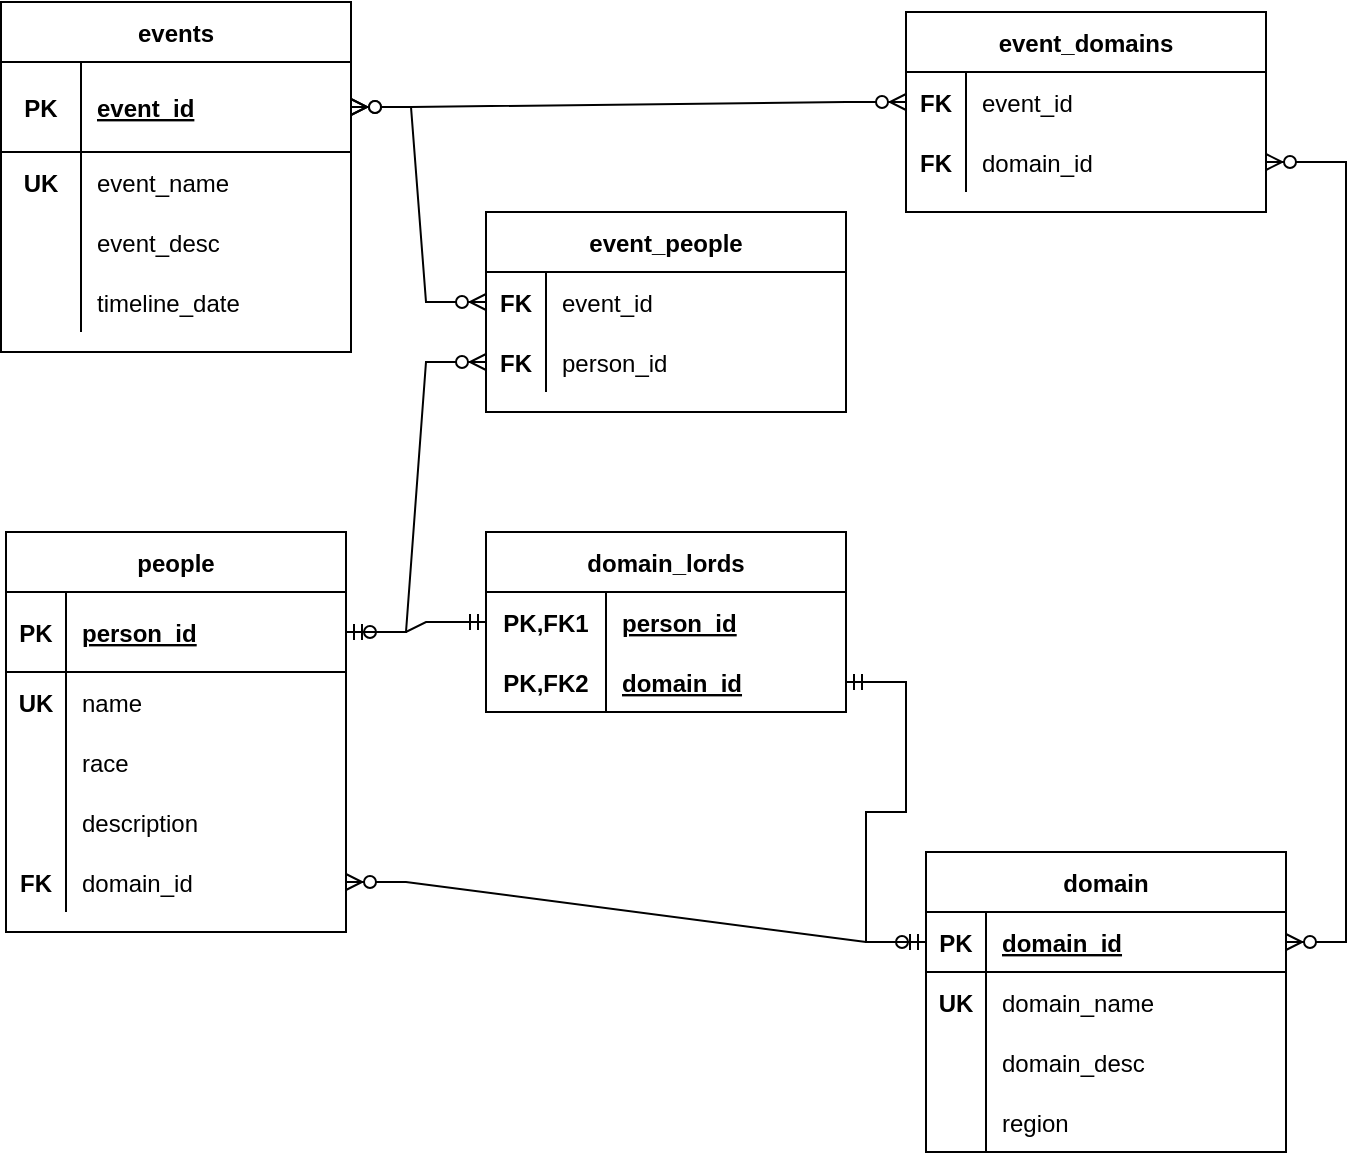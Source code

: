 <mxfile version="18.2.1" type="device"><diagram id="R2lEEEUBdFMjLlhIrx00" name="Page-1"><mxGraphModel dx="1422" dy="697" grid="1" gridSize="10" guides="1" tooltips="1" connect="1" arrows="1" fold="1" page="1" pageScale="1" pageWidth="850" pageHeight="1100" math="0" shadow="0" extFonts="Permanent Marker^https://fonts.googleapis.com/css?family=Permanent+Marker"><root><mxCell id="0"/><mxCell id="1" parent="0"/><mxCell id="cNF_RgxXxC6bCU8enk7l-1" value="people" style="shape=table;startSize=30;container=1;collapsible=1;childLayout=tableLayout;fixedRows=1;rowLines=0;fontStyle=1;align=center;resizeLast=1;" parent="1" vertex="1"><mxGeometry x="130" y="320" width="170" height="200" as="geometry"/></mxCell><mxCell id="cNF_RgxXxC6bCU8enk7l-2" value="" style="shape=tableRow;horizontal=0;startSize=0;swimlaneHead=0;swimlaneBody=0;fillColor=none;collapsible=0;dropTarget=0;points=[[0,0.5],[1,0.5]];portConstraint=eastwest;top=0;left=0;right=0;bottom=1;" parent="cNF_RgxXxC6bCU8enk7l-1" vertex="1"><mxGeometry y="30" width="170" height="40" as="geometry"/></mxCell><mxCell id="cNF_RgxXxC6bCU8enk7l-3" value="PK" style="shape=partialRectangle;connectable=0;fillColor=none;top=0;left=0;bottom=0;right=0;fontStyle=1;overflow=hidden;" parent="cNF_RgxXxC6bCU8enk7l-2" vertex="1"><mxGeometry width="30" height="40" as="geometry"><mxRectangle width="30" height="40" as="alternateBounds"/></mxGeometry></mxCell><mxCell id="cNF_RgxXxC6bCU8enk7l-4" value="person_id" style="shape=partialRectangle;connectable=0;fillColor=none;top=0;left=0;bottom=0;right=0;align=left;spacingLeft=6;fontStyle=5;overflow=hidden;" parent="cNF_RgxXxC6bCU8enk7l-2" vertex="1"><mxGeometry x="30" width="140" height="40" as="geometry"><mxRectangle width="140" height="40" as="alternateBounds"/></mxGeometry></mxCell><mxCell id="cNF_RgxXxC6bCU8enk7l-5" value="" style="shape=tableRow;horizontal=0;startSize=0;swimlaneHead=0;swimlaneBody=0;fillColor=none;collapsible=0;dropTarget=0;points=[[0,0.5],[1,0.5]];portConstraint=eastwest;top=0;left=0;right=0;bottom=0;" parent="cNF_RgxXxC6bCU8enk7l-1" vertex="1"><mxGeometry y="70" width="170" height="30" as="geometry"/></mxCell><mxCell id="cNF_RgxXxC6bCU8enk7l-6" value="UK" style="shape=partialRectangle;connectable=0;fillColor=none;top=0;left=0;bottom=0;right=0;editable=1;overflow=hidden;fontStyle=1" parent="cNF_RgxXxC6bCU8enk7l-5" vertex="1"><mxGeometry width="30" height="30" as="geometry"><mxRectangle width="30" height="30" as="alternateBounds"/></mxGeometry></mxCell><mxCell id="cNF_RgxXxC6bCU8enk7l-7" value="name   " style="shape=partialRectangle;connectable=0;fillColor=none;top=0;left=0;bottom=0;right=0;align=left;spacingLeft=6;overflow=hidden;" parent="cNF_RgxXxC6bCU8enk7l-5" vertex="1"><mxGeometry x="30" width="140" height="30" as="geometry"><mxRectangle width="140" height="30" as="alternateBounds"/></mxGeometry></mxCell><mxCell id="cNF_RgxXxC6bCU8enk7l-8" value="" style="shape=tableRow;horizontal=0;startSize=0;swimlaneHead=0;swimlaneBody=0;fillColor=none;collapsible=0;dropTarget=0;points=[[0,0.5],[1,0.5]];portConstraint=eastwest;top=0;left=0;right=0;bottom=0;" parent="cNF_RgxXxC6bCU8enk7l-1" vertex="1"><mxGeometry y="100" width="170" height="30" as="geometry"/></mxCell><mxCell id="cNF_RgxXxC6bCU8enk7l-9" value="" style="shape=partialRectangle;connectable=0;fillColor=none;top=0;left=0;bottom=0;right=0;editable=1;overflow=hidden;" parent="cNF_RgxXxC6bCU8enk7l-8" vertex="1"><mxGeometry width="30" height="30" as="geometry"><mxRectangle width="30" height="30" as="alternateBounds"/></mxGeometry></mxCell><mxCell id="cNF_RgxXxC6bCU8enk7l-10" value="race" style="shape=partialRectangle;connectable=0;fillColor=none;top=0;left=0;bottom=0;right=0;align=left;spacingLeft=6;overflow=hidden;" parent="cNF_RgxXxC6bCU8enk7l-8" vertex="1"><mxGeometry x="30" width="140" height="30" as="geometry"><mxRectangle width="140" height="30" as="alternateBounds"/></mxGeometry></mxCell><mxCell id="cNF_RgxXxC6bCU8enk7l-11" value="" style="shape=tableRow;horizontal=0;startSize=0;swimlaneHead=0;swimlaneBody=0;fillColor=none;collapsible=0;dropTarget=0;points=[[0,0.5],[1,0.5]];portConstraint=eastwest;top=0;left=0;right=0;bottom=0;" parent="cNF_RgxXxC6bCU8enk7l-1" vertex="1"><mxGeometry y="130" width="170" height="30" as="geometry"/></mxCell><mxCell id="cNF_RgxXxC6bCU8enk7l-12" value="" style="shape=partialRectangle;connectable=0;fillColor=none;top=0;left=0;bottom=0;right=0;editable=1;overflow=hidden;" parent="cNF_RgxXxC6bCU8enk7l-11" vertex="1"><mxGeometry width="30" height="30" as="geometry"><mxRectangle width="30" height="30" as="alternateBounds"/></mxGeometry></mxCell><mxCell id="cNF_RgxXxC6bCU8enk7l-13" value="description" style="shape=partialRectangle;connectable=0;fillColor=none;top=0;left=0;bottom=0;right=0;align=left;spacingLeft=6;overflow=hidden;" parent="cNF_RgxXxC6bCU8enk7l-11" vertex="1"><mxGeometry x="30" width="140" height="30" as="geometry"><mxRectangle width="140" height="30" as="alternateBounds"/></mxGeometry></mxCell><mxCell id="cNF_RgxXxC6bCU8enk7l-71" value="" style="shape=tableRow;horizontal=0;startSize=0;swimlaneHead=0;swimlaneBody=0;fillColor=none;collapsible=0;dropTarget=0;points=[[0,0.5],[1,0.5]];portConstraint=eastwest;top=0;left=0;right=0;bottom=0;" parent="cNF_RgxXxC6bCU8enk7l-1" vertex="1"><mxGeometry y="160" width="170" height="30" as="geometry"/></mxCell><mxCell id="cNF_RgxXxC6bCU8enk7l-72" value="FK" style="shape=partialRectangle;connectable=0;fillColor=none;top=0;left=0;bottom=0;right=0;editable=1;overflow=hidden;fontStyle=1" parent="cNF_RgxXxC6bCU8enk7l-71" vertex="1"><mxGeometry width="30" height="30" as="geometry"><mxRectangle width="30" height="30" as="alternateBounds"/></mxGeometry></mxCell><mxCell id="cNF_RgxXxC6bCU8enk7l-73" value="domain_id" style="shape=partialRectangle;connectable=0;fillColor=none;top=0;left=0;bottom=0;right=0;align=left;spacingLeft=6;overflow=hidden;" parent="cNF_RgxXxC6bCU8enk7l-71" vertex="1"><mxGeometry x="30" width="140" height="30" as="geometry"><mxRectangle width="140" height="30" as="alternateBounds"/></mxGeometry></mxCell><mxCell id="cNF_RgxXxC6bCU8enk7l-14" value="events" style="shape=table;startSize=30;container=1;collapsible=1;childLayout=tableLayout;fixedRows=1;rowLines=0;fontStyle=1;align=center;resizeLast=1;" parent="1" vertex="1"><mxGeometry x="127.5" y="55" width="175" height="175" as="geometry"/></mxCell><mxCell id="cNF_RgxXxC6bCU8enk7l-15" value="" style="shape=tableRow;horizontal=0;startSize=0;swimlaneHead=0;swimlaneBody=0;fillColor=none;collapsible=0;dropTarget=0;points=[[0,0.5],[1,0.5]];portConstraint=eastwest;top=0;left=0;right=0;bottom=1;" parent="cNF_RgxXxC6bCU8enk7l-14" vertex="1"><mxGeometry y="30" width="175" height="45" as="geometry"/></mxCell><mxCell id="cNF_RgxXxC6bCU8enk7l-16" value="PK" style="shape=partialRectangle;connectable=0;fillColor=none;top=0;left=0;bottom=0;right=0;fontStyle=1;overflow=hidden;" parent="cNF_RgxXxC6bCU8enk7l-15" vertex="1"><mxGeometry width="40" height="45" as="geometry"><mxRectangle width="40" height="45" as="alternateBounds"/></mxGeometry></mxCell><mxCell id="cNF_RgxXxC6bCU8enk7l-17" value="event_id" style="shape=partialRectangle;connectable=0;fillColor=none;top=0;left=0;bottom=0;right=0;align=left;spacingLeft=6;fontStyle=5;overflow=hidden;" parent="cNF_RgxXxC6bCU8enk7l-15" vertex="1"><mxGeometry x="40" width="135" height="45" as="geometry"><mxRectangle width="135" height="45" as="alternateBounds"/></mxGeometry></mxCell><mxCell id="idzukpDzTqYG7OSqMiJy-7" value="" style="shape=tableRow;horizontal=0;startSize=0;swimlaneHead=0;swimlaneBody=0;fillColor=none;collapsible=0;dropTarget=0;points=[[0,0.5],[1,0.5]];portConstraint=eastwest;top=0;left=0;right=0;bottom=0;" parent="cNF_RgxXxC6bCU8enk7l-14" vertex="1"><mxGeometry y="75" width="175" height="30" as="geometry"/></mxCell><mxCell id="idzukpDzTqYG7OSqMiJy-8" value="UK" style="shape=partialRectangle;connectable=0;fillColor=none;top=0;left=0;bottom=0;right=0;editable=1;overflow=hidden;fontStyle=1" parent="idzukpDzTqYG7OSqMiJy-7" vertex="1"><mxGeometry width="40" height="30" as="geometry"><mxRectangle width="40" height="30" as="alternateBounds"/></mxGeometry></mxCell><mxCell id="idzukpDzTqYG7OSqMiJy-9" value="event_name" style="shape=partialRectangle;connectable=0;fillColor=none;top=0;left=0;bottom=0;right=0;align=left;spacingLeft=6;overflow=hidden;" parent="idzukpDzTqYG7OSqMiJy-7" vertex="1"><mxGeometry x="40" width="135" height="30" as="geometry"><mxRectangle width="135" height="30" as="alternateBounds"/></mxGeometry></mxCell><mxCell id="cNF_RgxXxC6bCU8enk7l-18" value="" style="shape=tableRow;horizontal=0;startSize=0;swimlaneHead=0;swimlaneBody=0;fillColor=none;collapsible=0;dropTarget=0;points=[[0,0.5],[1,0.5]];portConstraint=eastwest;top=0;left=0;right=0;bottom=0;" parent="cNF_RgxXxC6bCU8enk7l-14" vertex="1"><mxGeometry y="105" width="175" height="30" as="geometry"/></mxCell><mxCell id="cNF_RgxXxC6bCU8enk7l-19" value="" style="shape=partialRectangle;connectable=0;fillColor=none;top=0;left=0;bottom=0;right=0;editable=1;overflow=hidden;" parent="cNF_RgxXxC6bCU8enk7l-18" vertex="1"><mxGeometry width="40" height="30" as="geometry"><mxRectangle width="40" height="30" as="alternateBounds"/></mxGeometry></mxCell><mxCell id="cNF_RgxXxC6bCU8enk7l-20" value="event_desc" style="shape=partialRectangle;connectable=0;fillColor=none;top=0;left=0;bottom=0;right=0;align=left;spacingLeft=6;overflow=hidden;" parent="cNF_RgxXxC6bCU8enk7l-18" vertex="1"><mxGeometry x="40" width="135" height="30" as="geometry"><mxRectangle width="135" height="30" as="alternateBounds"/></mxGeometry></mxCell><mxCell id="cNF_RgxXxC6bCU8enk7l-21" value="" style="shape=tableRow;horizontal=0;startSize=0;swimlaneHead=0;swimlaneBody=0;fillColor=none;collapsible=0;dropTarget=0;points=[[0,0.5],[1,0.5]];portConstraint=eastwest;top=0;left=0;right=0;bottom=0;" parent="cNF_RgxXxC6bCU8enk7l-14" vertex="1"><mxGeometry y="135" width="175" height="30" as="geometry"/></mxCell><mxCell id="cNF_RgxXxC6bCU8enk7l-22" value="" style="shape=partialRectangle;connectable=0;fillColor=none;top=0;left=0;bottom=0;right=0;editable=1;overflow=hidden;" parent="cNF_RgxXxC6bCU8enk7l-21" vertex="1"><mxGeometry width="40" height="30" as="geometry"><mxRectangle width="40" height="30" as="alternateBounds"/></mxGeometry></mxCell><mxCell id="cNF_RgxXxC6bCU8enk7l-23" value="timeline_date" style="shape=partialRectangle;connectable=0;fillColor=none;top=0;left=0;bottom=0;right=0;align=left;spacingLeft=6;overflow=hidden;" parent="cNF_RgxXxC6bCU8enk7l-21" vertex="1"><mxGeometry x="40" width="135" height="30" as="geometry"><mxRectangle width="135" height="30" as="alternateBounds"/></mxGeometry></mxCell><mxCell id="cNF_RgxXxC6bCU8enk7l-27" value="domain" style="shape=table;startSize=30;container=1;collapsible=1;childLayout=tableLayout;fixedRows=1;rowLines=0;fontStyle=1;align=center;resizeLast=1;" parent="1" vertex="1"><mxGeometry x="590" y="480" width="180" height="150" as="geometry"/></mxCell><mxCell id="cNF_RgxXxC6bCU8enk7l-28" value="" style="shape=tableRow;horizontal=0;startSize=0;swimlaneHead=0;swimlaneBody=0;fillColor=none;collapsible=0;dropTarget=0;points=[[0,0.5],[1,0.5]];portConstraint=eastwest;top=0;left=0;right=0;bottom=1;" parent="cNF_RgxXxC6bCU8enk7l-27" vertex="1"><mxGeometry y="30" width="180" height="30" as="geometry"/></mxCell><mxCell id="cNF_RgxXxC6bCU8enk7l-29" value="PK" style="shape=partialRectangle;connectable=0;fillColor=none;top=0;left=0;bottom=0;right=0;fontStyle=1;overflow=hidden;" parent="cNF_RgxXxC6bCU8enk7l-28" vertex="1"><mxGeometry width="30" height="30" as="geometry"><mxRectangle width="30" height="30" as="alternateBounds"/></mxGeometry></mxCell><mxCell id="cNF_RgxXxC6bCU8enk7l-30" value="domain_id" style="shape=partialRectangle;connectable=0;fillColor=none;top=0;left=0;bottom=0;right=0;align=left;spacingLeft=6;fontStyle=5;overflow=hidden;" parent="cNF_RgxXxC6bCU8enk7l-28" vertex="1"><mxGeometry x="30" width="150" height="30" as="geometry"><mxRectangle width="150" height="30" as="alternateBounds"/></mxGeometry></mxCell><mxCell id="cNF_RgxXxC6bCU8enk7l-31" value="" style="shape=tableRow;horizontal=0;startSize=0;swimlaneHead=0;swimlaneBody=0;fillColor=none;collapsible=0;dropTarget=0;points=[[0,0.5],[1,0.5]];portConstraint=eastwest;top=0;left=0;right=0;bottom=0;" parent="cNF_RgxXxC6bCU8enk7l-27" vertex="1"><mxGeometry y="60" width="180" height="30" as="geometry"/></mxCell><mxCell id="cNF_RgxXxC6bCU8enk7l-32" value="UK" style="shape=partialRectangle;connectable=0;fillColor=none;top=0;left=0;bottom=0;right=0;editable=1;overflow=hidden;fontStyle=1" parent="cNF_RgxXxC6bCU8enk7l-31" vertex="1"><mxGeometry width="30" height="30" as="geometry"><mxRectangle width="30" height="30" as="alternateBounds"/></mxGeometry></mxCell><mxCell id="cNF_RgxXxC6bCU8enk7l-33" value="domain_name" style="shape=partialRectangle;connectable=0;fillColor=none;top=0;left=0;bottom=0;right=0;align=left;spacingLeft=6;overflow=hidden;" parent="cNF_RgxXxC6bCU8enk7l-31" vertex="1"><mxGeometry x="30" width="150" height="30" as="geometry"><mxRectangle width="150" height="30" as="alternateBounds"/></mxGeometry></mxCell><mxCell id="idzukpDzTqYG7OSqMiJy-4" value="" style="shape=tableRow;horizontal=0;startSize=0;swimlaneHead=0;swimlaneBody=0;fillColor=none;collapsible=0;dropTarget=0;points=[[0,0.5],[1,0.5]];portConstraint=eastwest;top=0;left=0;right=0;bottom=0;" parent="cNF_RgxXxC6bCU8enk7l-27" vertex="1"><mxGeometry y="90" width="180" height="30" as="geometry"/></mxCell><mxCell id="idzukpDzTqYG7OSqMiJy-5" value="" style="shape=partialRectangle;connectable=0;fillColor=none;top=0;left=0;bottom=0;right=0;editable=1;overflow=hidden;" parent="idzukpDzTqYG7OSqMiJy-4" vertex="1"><mxGeometry width="30" height="30" as="geometry"><mxRectangle width="30" height="30" as="alternateBounds"/></mxGeometry></mxCell><mxCell id="idzukpDzTqYG7OSqMiJy-6" value="domain_desc" style="shape=partialRectangle;connectable=0;fillColor=none;top=0;left=0;bottom=0;right=0;align=left;spacingLeft=6;overflow=hidden;" parent="idzukpDzTqYG7OSqMiJy-4" vertex="1"><mxGeometry x="30" width="150" height="30" as="geometry"><mxRectangle width="150" height="30" as="alternateBounds"/></mxGeometry></mxCell><mxCell id="cNF_RgxXxC6bCU8enk7l-34" value="" style="shape=tableRow;horizontal=0;startSize=0;swimlaneHead=0;swimlaneBody=0;fillColor=none;collapsible=0;dropTarget=0;points=[[0,0.5],[1,0.5]];portConstraint=eastwest;top=0;left=0;right=0;bottom=0;" parent="cNF_RgxXxC6bCU8enk7l-27" vertex="1"><mxGeometry y="120" width="180" height="30" as="geometry"/></mxCell><mxCell id="cNF_RgxXxC6bCU8enk7l-35" value="" style="shape=partialRectangle;connectable=0;fillColor=none;top=0;left=0;bottom=0;right=0;editable=1;overflow=hidden;" parent="cNF_RgxXxC6bCU8enk7l-34" vertex="1"><mxGeometry width="30" height="30" as="geometry"><mxRectangle width="30" height="30" as="alternateBounds"/></mxGeometry></mxCell><mxCell id="cNF_RgxXxC6bCU8enk7l-36" value="region" style="shape=partialRectangle;connectable=0;fillColor=none;top=0;left=0;bottom=0;right=0;align=left;spacingLeft=6;overflow=hidden;" parent="cNF_RgxXxC6bCU8enk7l-34" vertex="1"><mxGeometry x="30" width="150" height="30" as="geometry"><mxRectangle width="150" height="30" as="alternateBounds"/></mxGeometry></mxCell><mxCell id="cNF_RgxXxC6bCU8enk7l-64" value="" style="edgeStyle=entityRelationEdgeStyle;fontSize=12;html=1;endArrow=ERzeroToMany;endFill=1;startArrow=ERzeroToMany;rounded=0;" parent="1" source="cNF_RgxXxC6bCU8enk7l-28" target="cNF_RgxXxC6bCU8enk7l-91" edge="1"><mxGeometry width="100" height="100" relative="1" as="geometry"><mxPoint x="410" y="440" as="sourcePoint"/><mxPoint x="510" y="340" as="targetPoint"/></mxGeometry></mxCell><mxCell id="cNF_RgxXxC6bCU8enk7l-65" value="" style="edgeStyle=entityRelationEdgeStyle;fontSize=12;html=1;endArrow=ERzeroToMany;startArrow=ERzeroToOne;rounded=0;" parent="1" source="cNF_RgxXxC6bCU8enk7l-2" target="cNF_RgxXxC6bCU8enk7l-106" edge="1"><mxGeometry width="100" height="100" relative="1" as="geometry"><mxPoint x="250" y="310" as="sourcePoint"/><mxPoint x="360" y="190" as="targetPoint"/></mxGeometry></mxCell><mxCell id="cNF_RgxXxC6bCU8enk7l-84" value="event_domains" style="shape=table;startSize=30;container=1;collapsible=1;childLayout=tableLayout;fixedRows=1;rowLines=0;fontStyle=1;align=center;resizeLast=1;" parent="1" vertex="1"><mxGeometry x="580" y="60" width="180" height="100" as="geometry"/></mxCell><mxCell id="cNF_RgxXxC6bCU8enk7l-88" value="" style="shape=tableRow;horizontal=0;startSize=0;swimlaneHead=0;swimlaneBody=0;fillColor=none;collapsible=0;dropTarget=0;points=[[0,0.5],[1,0.5]];portConstraint=eastwest;top=0;left=0;right=0;bottom=0;" parent="cNF_RgxXxC6bCU8enk7l-84" vertex="1"><mxGeometry y="30" width="180" height="30" as="geometry"/></mxCell><mxCell id="cNF_RgxXxC6bCU8enk7l-89" value="FK" style="shape=partialRectangle;connectable=0;fillColor=none;top=0;left=0;bottom=0;right=0;editable=1;overflow=hidden;fontStyle=1" parent="cNF_RgxXxC6bCU8enk7l-88" vertex="1"><mxGeometry width="30" height="30" as="geometry"><mxRectangle width="30" height="30" as="alternateBounds"/></mxGeometry></mxCell><mxCell id="cNF_RgxXxC6bCU8enk7l-90" value="event_id" style="shape=partialRectangle;connectable=0;fillColor=none;top=0;left=0;bottom=0;right=0;align=left;spacingLeft=6;overflow=hidden;" parent="cNF_RgxXxC6bCU8enk7l-88" vertex="1"><mxGeometry x="30" width="150" height="30" as="geometry"><mxRectangle width="150" height="30" as="alternateBounds"/></mxGeometry></mxCell><mxCell id="cNF_RgxXxC6bCU8enk7l-91" value="" style="shape=tableRow;horizontal=0;startSize=0;swimlaneHead=0;swimlaneBody=0;fillColor=none;collapsible=0;dropTarget=0;points=[[0,0.5],[1,0.5]];portConstraint=eastwest;top=0;left=0;right=0;bottom=0;" parent="cNF_RgxXxC6bCU8enk7l-84" vertex="1"><mxGeometry y="60" width="180" height="30" as="geometry"/></mxCell><mxCell id="cNF_RgxXxC6bCU8enk7l-92" value="FK" style="shape=partialRectangle;connectable=0;fillColor=none;top=0;left=0;bottom=0;right=0;editable=1;overflow=hidden;fontStyle=1" parent="cNF_RgxXxC6bCU8enk7l-91" vertex="1"><mxGeometry width="30" height="30" as="geometry"><mxRectangle width="30" height="30" as="alternateBounds"/></mxGeometry></mxCell><mxCell id="cNF_RgxXxC6bCU8enk7l-93" value="domain_id" style="shape=partialRectangle;connectable=0;fillColor=none;top=0;left=0;bottom=0;right=0;align=left;spacingLeft=6;overflow=hidden;" parent="cNF_RgxXxC6bCU8enk7l-91" vertex="1"><mxGeometry x="30" width="150" height="30" as="geometry"><mxRectangle width="150" height="30" as="alternateBounds"/></mxGeometry></mxCell><mxCell id="cNF_RgxXxC6bCU8enk7l-99" value="event_people" style="shape=table;startSize=30;container=1;collapsible=1;childLayout=tableLayout;fixedRows=1;rowLines=0;fontStyle=1;align=center;resizeLast=1;" parent="1" vertex="1"><mxGeometry x="370" y="160" width="180" height="100" as="geometry"/></mxCell><mxCell id="cNF_RgxXxC6bCU8enk7l-103" value="" style="shape=tableRow;horizontal=0;startSize=0;swimlaneHead=0;swimlaneBody=0;fillColor=none;collapsible=0;dropTarget=0;points=[[0,0.5],[1,0.5]];portConstraint=eastwest;top=0;left=0;right=0;bottom=0;" parent="cNF_RgxXxC6bCU8enk7l-99" vertex="1"><mxGeometry y="30" width="180" height="30" as="geometry"/></mxCell><mxCell id="cNF_RgxXxC6bCU8enk7l-104" value="FK" style="shape=partialRectangle;connectable=0;fillColor=none;top=0;left=0;bottom=0;right=0;editable=1;overflow=hidden;fontStyle=1" parent="cNF_RgxXxC6bCU8enk7l-103" vertex="1"><mxGeometry width="30" height="30" as="geometry"><mxRectangle width="30" height="30" as="alternateBounds"/></mxGeometry></mxCell><mxCell id="cNF_RgxXxC6bCU8enk7l-105" value="event_id" style="shape=partialRectangle;connectable=0;fillColor=none;top=0;left=0;bottom=0;right=0;align=left;spacingLeft=6;overflow=hidden;" parent="cNF_RgxXxC6bCU8enk7l-103" vertex="1"><mxGeometry x="30" width="150" height="30" as="geometry"><mxRectangle width="150" height="30" as="alternateBounds"/></mxGeometry></mxCell><mxCell id="cNF_RgxXxC6bCU8enk7l-106" value="" style="shape=tableRow;horizontal=0;startSize=0;swimlaneHead=0;swimlaneBody=0;fillColor=none;collapsible=0;dropTarget=0;points=[[0,0.5],[1,0.5]];portConstraint=eastwest;top=0;left=0;right=0;bottom=0;fontStyle=1" parent="cNF_RgxXxC6bCU8enk7l-99" vertex="1"><mxGeometry y="60" width="180" height="30" as="geometry"/></mxCell><mxCell id="cNF_RgxXxC6bCU8enk7l-107" value="FK" style="shape=partialRectangle;connectable=0;fillColor=none;top=0;left=0;bottom=0;right=0;editable=1;overflow=hidden;fontStyle=1" parent="cNF_RgxXxC6bCU8enk7l-106" vertex="1"><mxGeometry width="30" height="30" as="geometry"><mxRectangle width="30" height="30" as="alternateBounds"/></mxGeometry></mxCell><mxCell id="cNF_RgxXxC6bCU8enk7l-108" value="person_id" style="shape=partialRectangle;connectable=0;fillColor=none;top=0;left=0;bottom=0;right=0;align=left;spacingLeft=6;overflow=hidden;" parent="cNF_RgxXxC6bCU8enk7l-106" vertex="1"><mxGeometry x="30" width="150" height="30" as="geometry"><mxRectangle width="150" height="30" as="alternateBounds"/></mxGeometry></mxCell><mxCell id="cNF_RgxXxC6bCU8enk7l-122" value="" style="edgeStyle=entityRelationEdgeStyle;fontSize=12;html=1;endArrow=ERzeroToMany;endFill=1;startArrow=ERzeroToMany;rounded=0;" parent="1" source="cNF_RgxXxC6bCU8enk7l-15" target="cNF_RgxXxC6bCU8enk7l-88" edge="1"><mxGeometry width="100" height="100" relative="1" as="geometry"><mxPoint x="680" y="515" as="sourcePoint"/><mxPoint x="800" y="155" as="targetPoint"/></mxGeometry></mxCell><mxCell id="cNF_RgxXxC6bCU8enk7l-124" value="" style="edgeStyle=entityRelationEdgeStyle;fontSize=12;html=1;endArrow=ERzeroToMany;endFill=1;startArrow=ERzeroToMany;rounded=0;" parent="1" source="cNF_RgxXxC6bCU8enk7l-15" target="cNF_RgxXxC6bCU8enk7l-103" edge="1"><mxGeometry width="100" height="100" relative="1" as="geometry"><mxPoint x="390" y="60" as="sourcePoint"/><mxPoint x="630" y="135" as="targetPoint"/></mxGeometry></mxCell><mxCell id="cNF_RgxXxC6bCU8enk7l-125" value="" style="edgeStyle=entityRelationEdgeStyle;fontSize=12;html=1;endArrow=ERzeroToMany;startArrow=ERzeroToOne;rounded=0;" parent="1" source="cNF_RgxXxC6bCU8enk7l-28" target="cNF_RgxXxC6bCU8enk7l-71" edge="1"><mxGeometry width="100" height="100" relative="1" as="geometry"><mxPoint x="450" y="640" as="sourcePoint"/><mxPoint x="550" y="540" as="targetPoint"/></mxGeometry></mxCell><mxCell id="nVbP-RuzMRZvL5OlmYO--1" value="domain_lords" style="shape=table;startSize=30;container=1;collapsible=1;childLayout=tableLayout;fixedRows=1;rowLines=0;fontStyle=1;align=center;resizeLast=1;" parent="1" vertex="1"><mxGeometry x="370" y="320" width="180" height="90" as="geometry"/></mxCell><mxCell id="nVbP-RuzMRZvL5OlmYO--2" value="" style="shape=tableRow;horizontal=0;startSize=0;swimlaneHead=0;swimlaneBody=0;fillColor=none;collapsible=0;dropTarget=0;points=[[0,0.5],[1,0.5]];portConstraint=eastwest;top=0;left=0;right=0;bottom=0;" parent="nVbP-RuzMRZvL5OlmYO--1" vertex="1"><mxGeometry y="30" width="180" height="30" as="geometry"/></mxCell><mxCell id="nVbP-RuzMRZvL5OlmYO--3" value="PK,FK1" style="shape=partialRectangle;connectable=0;fillColor=none;top=0;left=0;bottom=0;right=0;fontStyle=1;overflow=hidden;" parent="nVbP-RuzMRZvL5OlmYO--2" vertex="1"><mxGeometry width="60" height="30" as="geometry"><mxRectangle width="60" height="30" as="alternateBounds"/></mxGeometry></mxCell><mxCell id="nVbP-RuzMRZvL5OlmYO--4" value="person_id" style="shape=partialRectangle;connectable=0;fillColor=none;top=0;left=0;bottom=0;right=0;align=left;spacingLeft=6;fontStyle=5;overflow=hidden;" parent="nVbP-RuzMRZvL5OlmYO--2" vertex="1"><mxGeometry x="60" width="120" height="30" as="geometry"><mxRectangle width="120" height="30" as="alternateBounds"/></mxGeometry></mxCell><mxCell id="nVbP-RuzMRZvL5OlmYO--5" value="" style="shape=tableRow;horizontal=0;startSize=0;swimlaneHead=0;swimlaneBody=0;fillColor=none;collapsible=0;dropTarget=0;points=[[0,0.5],[1,0.5]];portConstraint=eastwest;top=0;left=0;right=0;bottom=1;" parent="nVbP-RuzMRZvL5OlmYO--1" vertex="1"><mxGeometry y="60" width="180" height="30" as="geometry"/></mxCell><mxCell id="nVbP-RuzMRZvL5OlmYO--6" value="PK,FK2" style="shape=partialRectangle;connectable=0;fillColor=none;top=0;left=0;bottom=0;right=0;fontStyle=1;overflow=hidden;" parent="nVbP-RuzMRZvL5OlmYO--5" vertex="1"><mxGeometry width="60" height="30" as="geometry"><mxRectangle width="60" height="30" as="alternateBounds"/></mxGeometry></mxCell><mxCell id="nVbP-RuzMRZvL5OlmYO--7" value="domain_id" style="shape=partialRectangle;connectable=0;fillColor=none;top=0;left=0;bottom=0;right=0;align=left;spacingLeft=6;fontStyle=5;overflow=hidden;" parent="nVbP-RuzMRZvL5OlmYO--5" vertex="1"><mxGeometry x="60" width="120" height="30" as="geometry"><mxRectangle width="120" height="30" as="alternateBounds"/></mxGeometry></mxCell><mxCell id="nVbP-RuzMRZvL5OlmYO--15" value="" style="edgeStyle=entityRelationEdgeStyle;fontSize=12;html=1;endArrow=ERmandOne;startArrow=ERmandOne;rounded=0;" parent="1" source="cNF_RgxXxC6bCU8enk7l-2" target="nVbP-RuzMRZvL5OlmYO--2" edge="1"><mxGeometry width="100" height="100" relative="1" as="geometry"><mxPoint x="80" y="370" as="sourcePoint"/><mxPoint x="140" y="680" as="targetPoint"/></mxGeometry></mxCell><mxCell id="nVbP-RuzMRZvL5OlmYO--16" value="" style="edgeStyle=entityRelationEdgeStyle;fontSize=12;html=1;endArrow=ERmandOne;startArrow=ERmandOne;rounded=0;" parent="1" source="nVbP-RuzMRZvL5OlmYO--5" target="cNF_RgxXxC6bCU8enk7l-28" edge="1"><mxGeometry width="100" height="100" relative="1" as="geometry"><mxPoint x="570" y="400" as="sourcePoint"/><mxPoint x="640" y="480" as="targetPoint"/></mxGeometry></mxCell></root></mxGraphModel></diagram></mxfile>